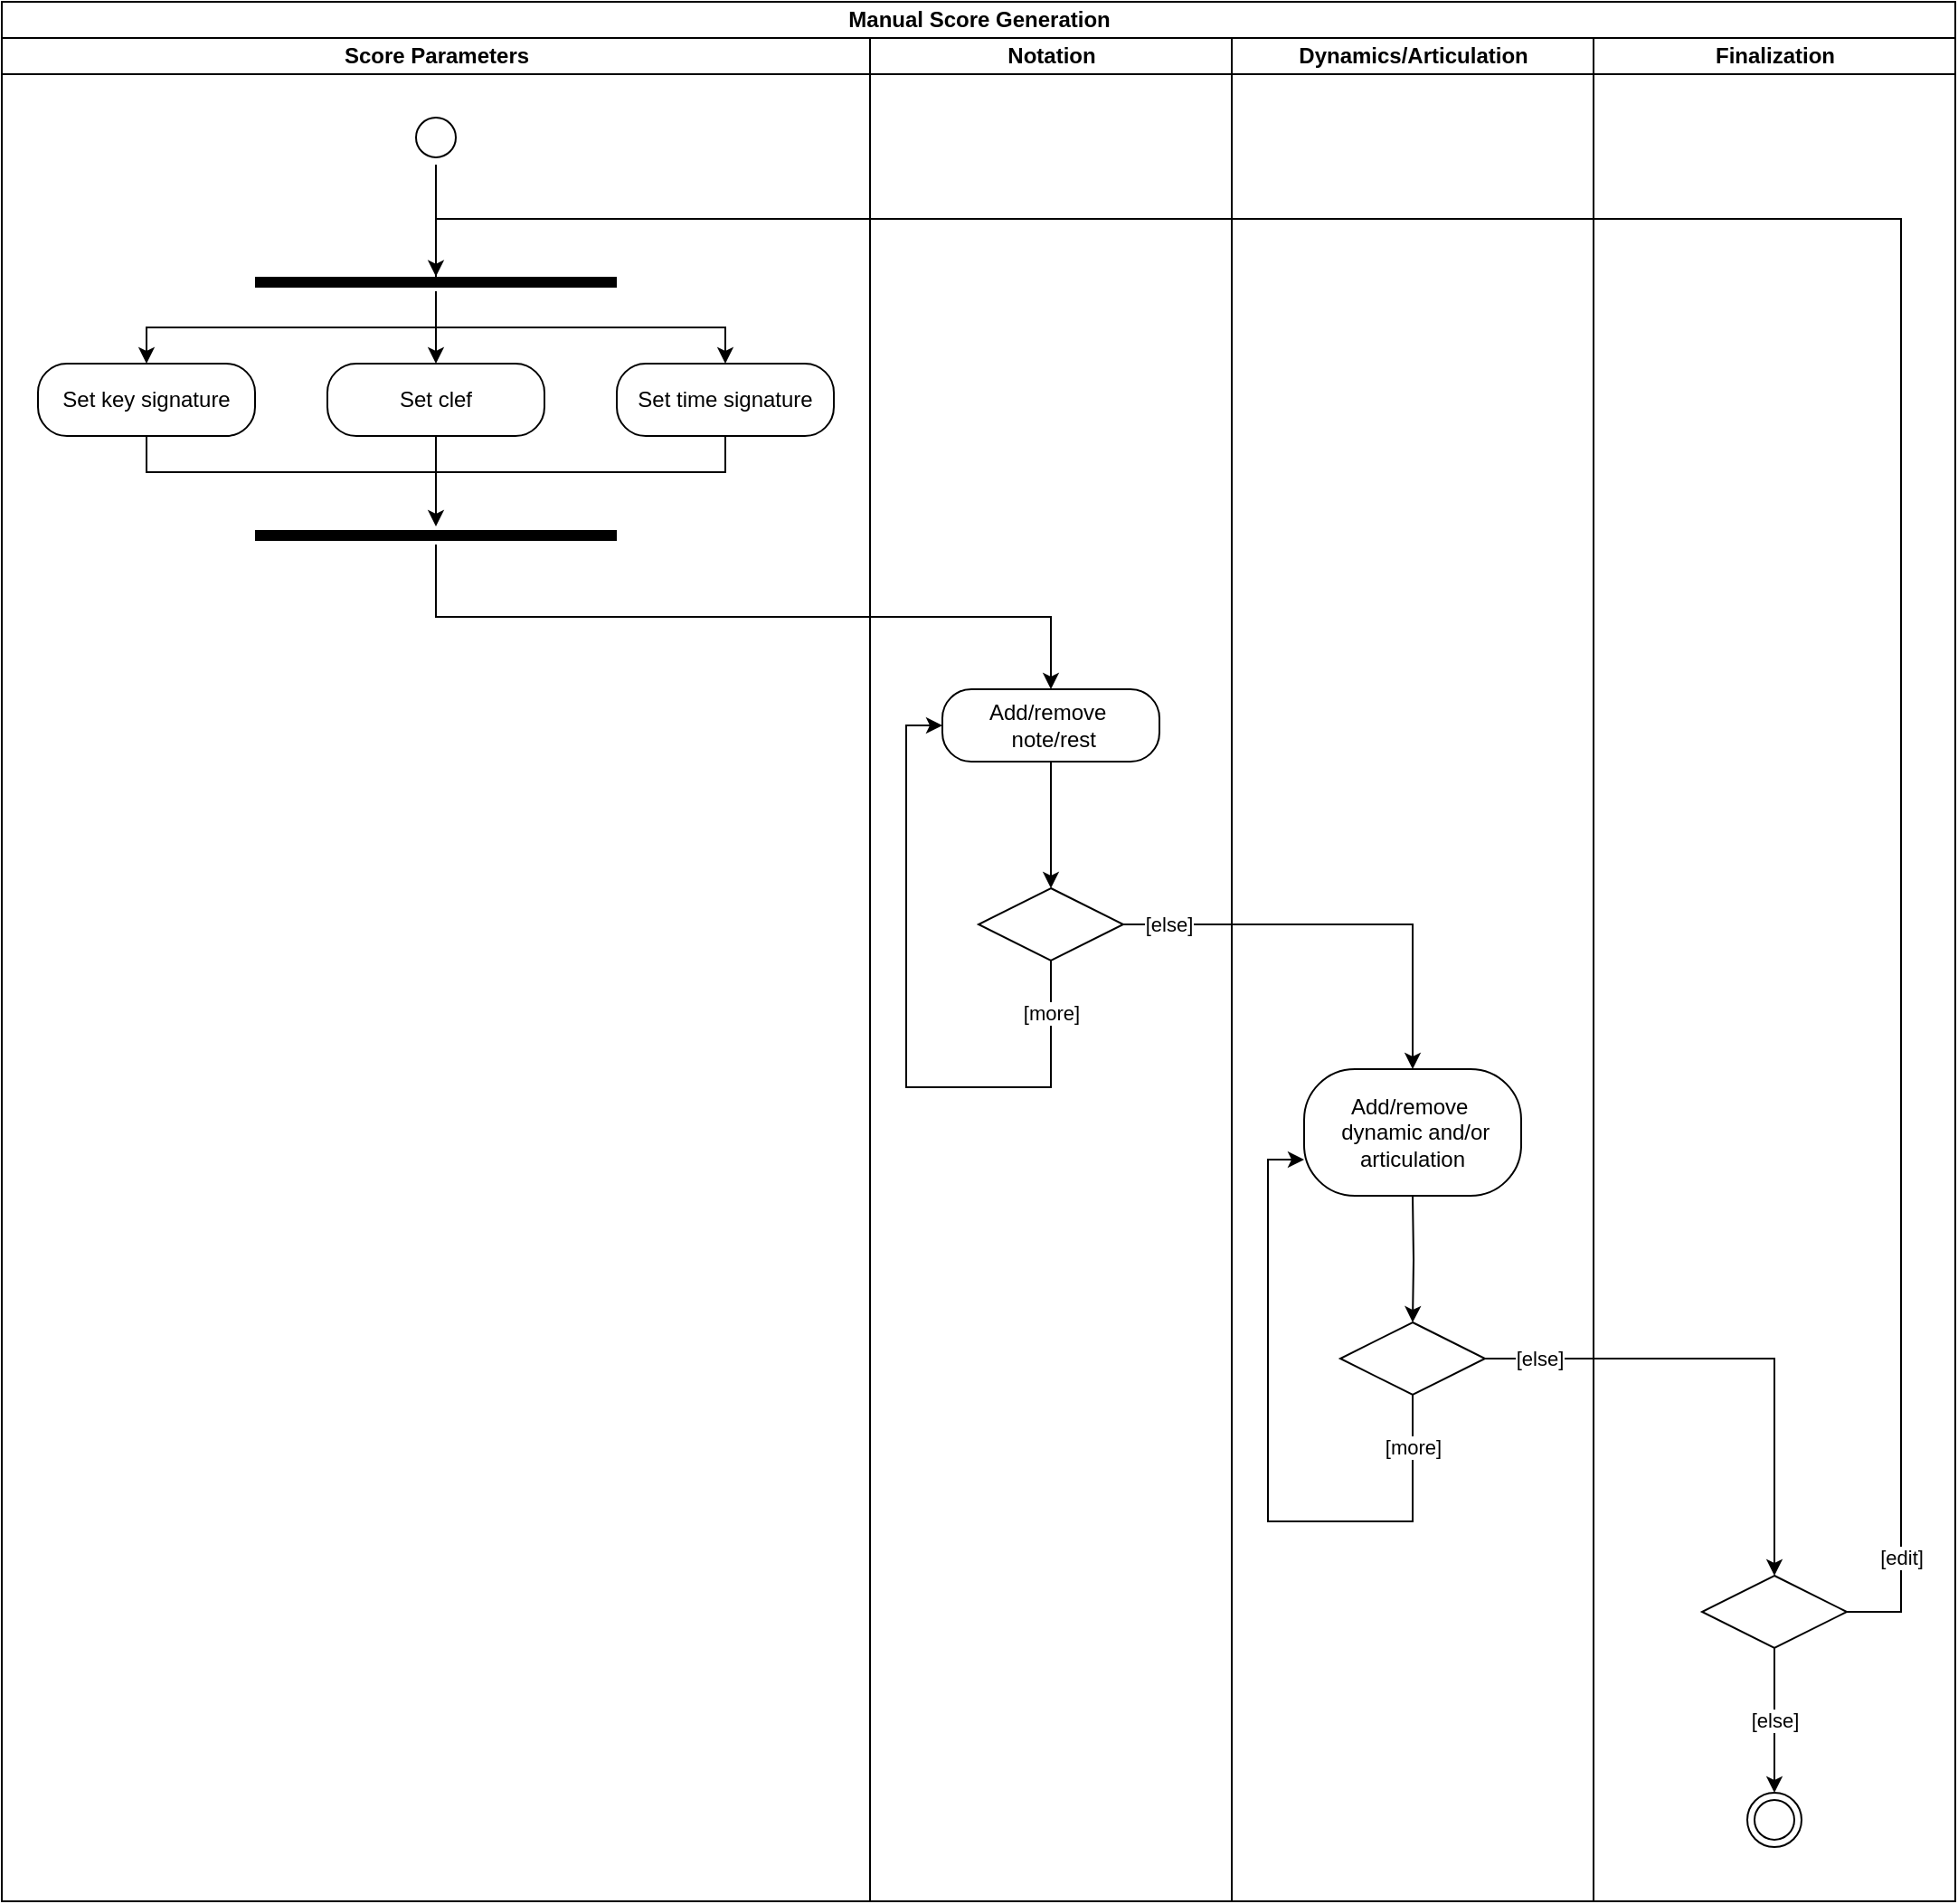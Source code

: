 <mxfile version="24.7.17">
  <diagram name="Page-1" id="uYGn4XBIxd0lreIwzSP2">
    <mxGraphModel dx="1766" dy="1034" grid="1" gridSize="10" guides="1" tooltips="1" connect="1" arrows="1" fold="1" page="1" pageScale="10" pageWidth="850" pageHeight="1100" math="0" shadow="0">
      <root>
        <mxCell id="0" />
        <mxCell id="1" parent="0" />
        <mxCell id="jdSJZeFeb5opf8wOyfkM-15" value="Manual Score Generation" style="swimlane;childLayout=stackLayout;resizeParent=1;resizeParentMax=0;startSize=20;html=1;" parent="1" vertex="1">
          <mxGeometry x="360" y="40" width="1080" height="1050" as="geometry" />
        </mxCell>
        <mxCell id="jdSJZeFeb5opf8wOyfkM-16" value="Score Parameters" style="swimlane;startSize=20;html=1;" parent="jdSJZeFeb5opf8wOyfkM-15" vertex="1">
          <mxGeometry y="20" width="480" height="1030" as="geometry" />
        </mxCell>
        <mxCell id="1W4XdpAK7zGUUeNpvS1S-4" style="edgeStyle=orthogonalEdgeStyle;rounded=0;orthogonalLoop=1;jettySize=auto;html=1;exitX=0.5;exitY=1;exitDx=0;exitDy=0;endArrow=none;endFill=0;" edge="1" parent="jdSJZeFeb5opf8wOyfkM-16" source="jdSJZeFeb5opf8wOyfkM-29">
          <mxGeometry relative="1" as="geometry">
            <mxPoint x="240" y="250" as="targetPoint" />
            <Array as="points">
              <mxPoint x="80" y="240" />
              <mxPoint x="240" y="240" />
            </Array>
          </mxGeometry>
        </mxCell>
        <mxCell id="jdSJZeFeb5opf8wOyfkM-29" value="Set key signature" style="rounded=1;whiteSpace=wrap;html=1;arcSize=40;" parent="jdSJZeFeb5opf8wOyfkM-16" vertex="1">
          <mxGeometry x="20" y="180" width="120" height="40" as="geometry" />
        </mxCell>
        <mxCell id="1W4XdpAK7zGUUeNpvS1S-5" style="edgeStyle=orthogonalEdgeStyle;rounded=0;orthogonalLoop=1;jettySize=auto;html=1;endArrow=none;endFill=0;" edge="1" parent="jdSJZeFeb5opf8wOyfkM-16" source="jdSJZeFeb5opf8wOyfkM-33">
          <mxGeometry relative="1" as="geometry">
            <mxPoint x="240" y="240" as="targetPoint" />
            <Array as="points">
              <mxPoint x="400" y="240" />
            </Array>
          </mxGeometry>
        </mxCell>
        <mxCell id="jdSJZeFeb5opf8wOyfkM-33" value="Set time signature" style="rounded=1;whiteSpace=wrap;html=1;arcSize=40;" parent="jdSJZeFeb5opf8wOyfkM-16" vertex="1">
          <mxGeometry x="340" y="180" width="120" height="40" as="geometry" />
        </mxCell>
        <mxCell id="jdSJZeFeb5opf8wOyfkM-51" style="edgeStyle=orthogonalEdgeStyle;rounded=0;orthogonalLoop=1;jettySize=auto;html=1;entryX=0.5;entryY=0;entryDx=0;entryDy=0;" parent="jdSJZeFeb5opf8wOyfkM-16" source="jdSJZeFeb5opf8wOyfkM-44" target="jdSJZeFeb5opf8wOyfkM-29" edge="1">
          <mxGeometry relative="1" as="geometry" />
        </mxCell>
        <mxCell id="jdSJZeFeb5opf8wOyfkM-52" style="edgeStyle=orthogonalEdgeStyle;rounded=0;orthogonalLoop=1;jettySize=auto;html=1;" parent="jdSJZeFeb5opf8wOyfkM-16" source="jdSJZeFeb5opf8wOyfkM-44" target="jdSJZeFeb5opf8wOyfkM-33" edge="1">
          <mxGeometry relative="1" as="geometry" />
        </mxCell>
        <mxCell id="jdSJZeFeb5opf8wOyfkM-44" value="" style="shape=line;html=1;strokeWidth=6;" parent="jdSJZeFeb5opf8wOyfkM-16" vertex="1">
          <mxGeometry x="140" y="130" width="200" height="10" as="geometry" />
        </mxCell>
        <mxCell id="jdSJZeFeb5opf8wOyfkM-49" value="" style="ellipse;html=1;shape=startState;" parent="jdSJZeFeb5opf8wOyfkM-16" vertex="1">
          <mxGeometry x="225" y="40" width="30" height="30" as="geometry" />
        </mxCell>
        <mxCell id="jdSJZeFeb5opf8wOyfkM-55" value="" style="shape=line;html=1;strokeWidth=6;" parent="jdSJZeFeb5opf8wOyfkM-16" vertex="1">
          <mxGeometry x="140" y="270" width="200" height="10" as="geometry" />
        </mxCell>
        <mxCell id="QaTty768ZXxovHtDTIpO-13" style="edgeStyle=orthogonalEdgeStyle;rounded=0;orthogonalLoop=1;jettySize=auto;html=1;entryX=0.5;entryY=0.186;entryDx=0;entryDy=0;entryPerimeter=0;" parent="jdSJZeFeb5opf8wOyfkM-16" source="jdSJZeFeb5opf8wOyfkM-49" target="jdSJZeFeb5opf8wOyfkM-44" edge="1">
          <mxGeometry relative="1" as="geometry" />
        </mxCell>
        <mxCell id="1W4XdpAK7zGUUeNpvS1S-2" style="edgeStyle=orthogonalEdgeStyle;rounded=0;orthogonalLoop=1;jettySize=auto;html=1;exitX=0.5;exitY=0;exitDx=0;exitDy=0;endArrow=classic;endFill=1;entryX=0.5;entryY=0;entryDx=0;entryDy=0;" edge="1" parent="jdSJZeFeb5opf8wOyfkM-16" target="1W4XdpAK7zGUUeNpvS1S-1">
          <mxGeometry relative="1" as="geometry">
            <mxPoint x="240" y="160" as="sourcePoint" />
          </mxGeometry>
        </mxCell>
        <mxCell id="1W4XdpAK7zGUUeNpvS1S-3" style="edgeStyle=orthogonalEdgeStyle;rounded=0;orthogonalLoop=1;jettySize=auto;html=1;exitX=0.5;exitY=1;exitDx=0;exitDy=0;" edge="1" parent="jdSJZeFeb5opf8wOyfkM-16" source="1W4XdpAK7zGUUeNpvS1S-1" target="jdSJZeFeb5opf8wOyfkM-55">
          <mxGeometry relative="1" as="geometry" />
        </mxCell>
        <mxCell id="1W4XdpAK7zGUUeNpvS1S-1" value="Set clef" style="rounded=1;whiteSpace=wrap;html=1;arcSize=40;" vertex="1" parent="jdSJZeFeb5opf8wOyfkM-16">
          <mxGeometry x="180" y="180" width="120" height="40" as="geometry" />
        </mxCell>
        <mxCell id="jdSJZeFeb5opf8wOyfkM-17" value="Notation" style="swimlane;startSize=20;html=1;fillColor=default;strokeColor=#000000;" parent="jdSJZeFeb5opf8wOyfkM-15" vertex="1">
          <mxGeometry x="480" y="20" width="200" height="1030" as="geometry" />
        </mxCell>
        <mxCell id="jdSJZeFeb5opf8wOyfkM-63" style="edgeStyle=orthogonalEdgeStyle;rounded=0;orthogonalLoop=1;jettySize=auto;html=1;entryX=0.5;entryY=0;entryDx=0;entryDy=0;" parent="jdSJZeFeb5opf8wOyfkM-17" source="jdSJZeFeb5opf8wOyfkM-35" target="jdSJZeFeb5opf8wOyfkM-59" edge="1">
          <mxGeometry relative="1" as="geometry" />
        </mxCell>
        <mxCell id="jdSJZeFeb5opf8wOyfkM-35" value="&lt;div&gt;Add/remove&amp;nbsp;&lt;/div&gt;&lt;div&gt;&amp;nbsp;note/rest&lt;/div&gt;" style="rounded=1;whiteSpace=wrap;html=1;arcSize=40;" parent="jdSJZeFeb5opf8wOyfkM-17" vertex="1">
          <mxGeometry x="40" y="360" width="120" height="40" as="geometry" />
        </mxCell>
        <mxCell id="jdSJZeFeb5opf8wOyfkM-70" style="edgeStyle=orthogonalEdgeStyle;rounded=0;orthogonalLoop=1;jettySize=auto;html=1;entryX=0;entryY=0.5;entryDx=0;entryDy=0;" parent="jdSJZeFeb5opf8wOyfkM-17" source="jdSJZeFeb5opf8wOyfkM-59" target="jdSJZeFeb5opf8wOyfkM-35" edge="1">
          <mxGeometry relative="1" as="geometry">
            <Array as="points">
              <mxPoint x="100" y="580" />
              <mxPoint x="20" y="580" />
              <mxPoint x="20" y="380" />
            </Array>
          </mxGeometry>
        </mxCell>
        <mxCell id="jdSJZeFeb5opf8wOyfkM-72" value="[more]" style="edgeLabel;html=1;align=center;verticalAlign=middle;resizable=0;points=[];" parent="jdSJZeFeb5opf8wOyfkM-70" vertex="1" connectable="0">
          <mxGeometry x="-0.767" y="6" relative="1" as="geometry">
            <mxPoint x="-6" y="-14" as="offset" />
          </mxGeometry>
        </mxCell>
        <mxCell id="jdSJZeFeb5opf8wOyfkM-59" value="" style="rhombus;whiteSpace=wrap;html=1;" parent="jdSJZeFeb5opf8wOyfkM-17" vertex="1">
          <mxGeometry x="60" y="470" width="80" height="40" as="geometry" />
        </mxCell>
        <mxCell id="jdSJZeFeb5opf8wOyfkM-28" value="Dynamics/Articulation" style="swimlane;startSize=20;html=1;" parent="jdSJZeFeb5opf8wOyfkM-15" vertex="1">
          <mxGeometry x="680" y="20" width="200" height="1030" as="geometry" />
        </mxCell>
        <mxCell id="jdSJZeFeb5opf8wOyfkM-37" value="&lt;div&gt;Add/remove&amp;nbsp;&lt;/div&gt;&lt;div&gt;&amp;nbsp;dynamic and/or articulation&lt;/div&gt;" style="rounded=1;whiteSpace=wrap;html=1;arcSize=40;" parent="jdSJZeFeb5opf8wOyfkM-28" vertex="1">
          <mxGeometry x="40" y="570" width="120" height="70" as="geometry" />
        </mxCell>
        <mxCell id="jdSJZeFeb5opf8wOyfkM-73" style="edgeStyle=orthogonalEdgeStyle;rounded=0;orthogonalLoop=1;jettySize=auto;html=1;entryX=0.5;entryY=0;entryDx=0;entryDy=0;" parent="jdSJZeFeb5opf8wOyfkM-28" target="jdSJZeFeb5opf8wOyfkM-76" edge="1">
          <mxGeometry relative="1" as="geometry">
            <mxPoint x="100" y="640" as="sourcePoint" />
          </mxGeometry>
        </mxCell>
        <mxCell id="jdSJZeFeb5opf8wOyfkM-74" style="edgeStyle=orthogonalEdgeStyle;rounded=0;orthogonalLoop=1;jettySize=auto;html=1;entryX=0;entryY=0.5;entryDx=0;entryDy=0;" parent="jdSJZeFeb5opf8wOyfkM-28" source="jdSJZeFeb5opf8wOyfkM-76" edge="1">
          <mxGeometry relative="1" as="geometry">
            <mxPoint x="40" y="620" as="targetPoint" />
            <Array as="points">
              <mxPoint x="100" y="820" />
              <mxPoint x="20" y="820" />
              <mxPoint x="20" y="620" />
            </Array>
          </mxGeometry>
        </mxCell>
        <mxCell id="jdSJZeFeb5opf8wOyfkM-75" value="[more]" style="edgeLabel;html=1;align=center;verticalAlign=middle;resizable=0;points=[];" parent="jdSJZeFeb5opf8wOyfkM-74" vertex="1" connectable="0">
          <mxGeometry x="-0.767" y="6" relative="1" as="geometry">
            <mxPoint x="-6" y="-14" as="offset" />
          </mxGeometry>
        </mxCell>
        <mxCell id="jdSJZeFeb5opf8wOyfkM-76" value="" style="rhombus;whiteSpace=wrap;html=1;" parent="jdSJZeFeb5opf8wOyfkM-28" vertex="1">
          <mxGeometry x="60" y="710" width="80" height="40" as="geometry" />
        </mxCell>
        <mxCell id="jdSJZeFeb5opf8wOyfkM-62" value="" style="edgeStyle=orthogonalEdgeStyle;rounded=0;orthogonalLoop=1;jettySize=auto;html=1;exitX=1;exitY=0.5;exitDx=0;exitDy=0;" parent="jdSJZeFeb5opf8wOyfkM-15" source="jdSJZeFeb5opf8wOyfkM-59" target="jdSJZeFeb5opf8wOyfkM-37" edge="1">
          <mxGeometry relative="1" as="geometry">
            <Array as="points">
              <mxPoint x="620" y="510" />
            </Array>
          </mxGeometry>
        </mxCell>
        <mxCell id="jdSJZeFeb5opf8wOyfkM-67" value="[else]" style="edgeLabel;html=1;align=center;verticalAlign=middle;resizable=0;points=[];" parent="jdSJZeFeb5opf8wOyfkM-62" vertex="1" connectable="0">
          <mxGeometry x="0.166" y="-6" relative="1" as="geometry">
            <mxPoint x="-115" y="-6" as="offset" />
          </mxGeometry>
        </mxCell>
        <mxCell id="QaTty768ZXxovHtDTIpO-3" value="" style="edgeStyle=orthogonalEdgeStyle;rounded=0;orthogonalLoop=1;jettySize=auto;html=1;exitX=1;exitY=0.5;exitDx=0;exitDy=0;entryX=0.5;entryY=0;entryDx=0;entryDy=0;" parent="jdSJZeFeb5opf8wOyfkM-15" source="jdSJZeFeb5opf8wOyfkM-76" target="QaTty768ZXxovHtDTIpO-5" edge="1">
          <mxGeometry relative="1" as="geometry">
            <mxPoint x="690" y="640" as="sourcePoint" />
            <mxPoint x="820.0" y="860" as="targetPoint" />
            <Array as="points">
              <mxPoint x="980" y="750" />
            </Array>
          </mxGeometry>
        </mxCell>
        <mxCell id="QaTty768ZXxovHtDTIpO-4" value="[else]" style="edgeLabel;html=1;align=center;verticalAlign=middle;resizable=0;points=[];" parent="QaTty768ZXxovHtDTIpO-3" vertex="1" connectable="0">
          <mxGeometry x="0.166" y="-6" relative="1" as="geometry">
            <mxPoint x="-124" y="-3" as="offset" />
          </mxGeometry>
        </mxCell>
        <mxCell id="jdSJZeFeb5opf8wOyfkM-18" value="Finalization" style="swimlane;startSize=20;html=1;" parent="jdSJZeFeb5opf8wOyfkM-15" vertex="1">
          <mxGeometry x="880" y="20" width="200" height="1030" as="geometry" />
        </mxCell>
        <mxCell id="QaTty768ZXxovHtDTIpO-11" value="[else]" style="edgeStyle=orthogonalEdgeStyle;rounded=0;orthogonalLoop=1;jettySize=auto;html=1;" parent="jdSJZeFeb5opf8wOyfkM-18" source="QaTty768ZXxovHtDTIpO-5" target="QaTty768ZXxovHtDTIpO-10" edge="1">
          <mxGeometry relative="1" as="geometry" />
        </mxCell>
        <mxCell id="QaTty768ZXxovHtDTIpO-5" value="" style="rhombus;whiteSpace=wrap;html=1;" parent="jdSJZeFeb5opf8wOyfkM-18" vertex="1">
          <mxGeometry x="60" y="850" width="80" height="40" as="geometry" />
        </mxCell>
        <mxCell id="QaTty768ZXxovHtDTIpO-10" value="" style="ellipse;html=1;shape=endState;" parent="jdSJZeFeb5opf8wOyfkM-18" vertex="1">
          <mxGeometry x="85" y="970" width="30" height="30" as="geometry" />
        </mxCell>
        <mxCell id="1W4XdpAK7zGUUeNpvS1S-6" style="edgeStyle=orthogonalEdgeStyle;rounded=0;orthogonalLoop=1;jettySize=auto;html=1;entryX=0.5;entryY=0;entryDx=0;entryDy=0;" edge="1" parent="jdSJZeFeb5opf8wOyfkM-15" source="jdSJZeFeb5opf8wOyfkM-55" target="jdSJZeFeb5opf8wOyfkM-35">
          <mxGeometry relative="1" as="geometry">
            <Array as="points">
              <mxPoint x="240" y="340" />
              <mxPoint x="580" y="340" />
            </Array>
          </mxGeometry>
        </mxCell>
        <mxCell id="QaTty768ZXxovHtDTIpO-12" style="edgeStyle=orthogonalEdgeStyle;rounded=0;orthogonalLoop=1;jettySize=auto;html=1;exitX=1;exitY=0.5;exitDx=0;exitDy=0;endArrow=none;endFill=0;entryX=0.51;entryY=0.4;entryDx=0;entryDy=0;entryPerimeter=0;" parent="jdSJZeFeb5opf8wOyfkM-15" source="QaTty768ZXxovHtDTIpO-5" target="jdSJZeFeb5opf8wOyfkM-44" edge="1">
          <mxGeometry relative="1" as="geometry">
            <mxPoint x="330" y="90" as="targetPoint" />
            <Array as="points">
              <mxPoint x="1050" y="890" />
              <mxPoint x="1050" y="120" />
              <mxPoint x="240" y="120" />
              <mxPoint x="240" y="154" />
            </Array>
            <mxPoint x="1049.8" y="890.0" as="sourcePoint" />
          </mxGeometry>
        </mxCell>
        <mxCell id="QaTty768ZXxovHtDTIpO-14" value="[edit]" style="edgeLabel;html=1;align=center;verticalAlign=middle;resizable=0;points=[];" parent="QaTty768ZXxovHtDTIpO-12" vertex="1" connectable="0">
          <mxGeometry x="-0.972" y="-2" relative="1" as="geometry">
            <mxPoint x="7" y="-32" as="offset" />
          </mxGeometry>
        </mxCell>
      </root>
    </mxGraphModel>
  </diagram>
</mxfile>
